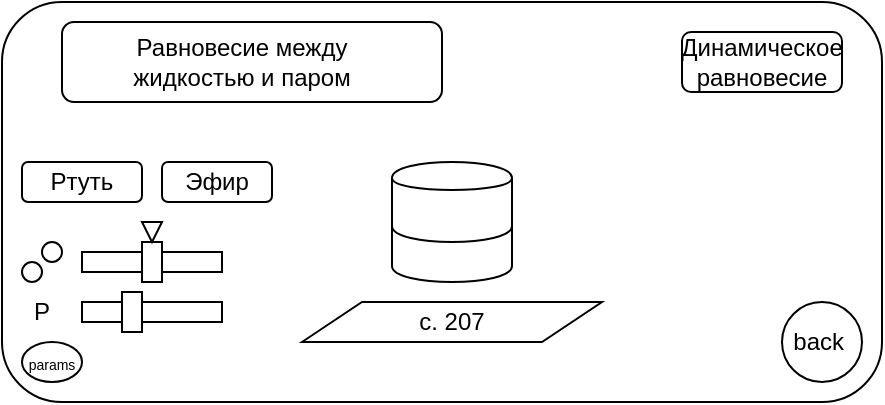 <mxfile version="12.5.5" type="device"><diagram id="Y23kgtRgmIINvj7cVmuu" name="Page-1"><mxGraphModel dx="647" dy="422" grid="1" gridSize="10" guides="1" tooltips="1" connect="1" arrows="1" fold="1" page="1" pageScale="1" pageWidth="827" pageHeight="1169" math="0" shadow="0"><root><mxCell id="0"/><mxCell id="1" parent="0"/><mxCell id="rkhBzStZH87FBzdBqh8_-1" value="" style="rounded=1;whiteSpace=wrap;html=1;" vertex="1" parent="1"><mxGeometry x="120" y="160" width="440" height="200" as="geometry"/></mxCell><mxCell id="rkhBzStZH87FBzdBqh8_-2" value="" style="group" vertex="1" connectable="0" parent="1"><mxGeometry x="150" y="170" width="190" height="40" as="geometry"/></mxCell><mxCell id="rkhBzStZH87FBzdBqh8_-3" value="" style="rounded=1;whiteSpace=wrap;html=1;" vertex="1" parent="rkhBzStZH87FBzdBqh8_-2"><mxGeometry width="190" height="40" as="geometry"/></mxCell><mxCell id="rkhBzStZH87FBzdBqh8_-4" value="Равновесие между жидкостью и паром&lt;span style=&quot;color: rgba(0 , 0 , 0 , 0) ; font-family: monospace ; font-size: 0px ; white-space: nowrap&quot;&gt;%3CmxGraphModel%3E%3Croot%3E%3CmxCell%20id%3D%220%22%2F%3E%3CmxCell%20id%3D%221%22%20parent%3D%220%22%2F%3E%3CmxCell%20id%3D%222%22%20value%3D%22%22%20style%3D%22shape%3Dcylinder%3BwhiteSpace%3Dwrap%3Bhtml%3D1%3BboundedLbl%3D1%3BbackgroundOutline%3D1%3B%22%20vertex%3D%221%22%20parent%3D%221%22%3E%3CmxGeometry%20x%3D%22315%22%20y%3D%22260%22%20width%3D%2260%22%20height%3D%2240%22%20as%3D%22geometry%22%2F%3E%3C%2FmxCell%3E%3CmxCell%20id%3D%223%22%20value%3D%22%22%20style%3D%22shape%3Dcylinder%3BwhiteSpace%3Dwrap%3Bhtml%3D1%3BboundedLbl%3D1%3BbackgroundOutline%3D1%3B%22%20vertex%3D%221%22%20parent%3D%221%22%3E%3CmxGeometry%20x%3D%22315%22%20y%3D%22240%22%20width%3D%2260%22%20height%3D%2240%22%20as%3D%22geometry%22%2F%3E%3C%2FmxCell%3E%3C%2Froot%3E%3C%2FmxGraphModel%3E&lt;/span&gt;" style="text;html=1;strokeColor=none;fillColor=none;align=center;verticalAlign=middle;whiteSpace=wrap;rounded=0;" vertex="1" parent="rkhBzStZH87FBzdBqh8_-2"><mxGeometry x="20" y="10" width="140" height="20" as="geometry"/></mxCell><mxCell id="rkhBzStZH87FBzdBqh8_-5" value="с. 207" style="shape=parallelogram;perimeter=parallelogramPerimeter;whiteSpace=wrap;html=1;" vertex="1" parent="1"><mxGeometry x="270" y="310" width="150" height="20" as="geometry"/></mxCell><mxCell id="rkhBzStZH87FBzdBqh8_-6" value="Динамическое равновесие&lt;span style=&quot;color: rgba(0 , 0 , 0 , 0) ; font-family: monospace ; font-size: 0px ; white-space: nowrap&quot;&gt;%3CmxGraphModel%3E%3Croot%3E%3CmxCell%20id%3D%220%22%2F%3E%3CmxCell%20id%3D%221%22%20parent%3D%220%22%2F%3E%3CmxCell%20id%3D%222%22%20value%3D%22%22%20style%3D%22rounded%3D0%3BwhiteSpace%3Dwrap%3Bhtml%3D1%3BstrokeColor%3D%23000000%3BfillColor%3D%23FFFFFF%3B%22%20vertex%3D%221%22%20parent%3D%221%22%3E%3CmxGeometry%20x%3D%22160%22%20y%3D%22270%22%20width%3D%2270%22%20height%3D%2210%22%20as%3D%22geometry%22%2F%3E%3C%2FmxCell%3E%3CmxCell%20id%3D%223%22%20value%3D%22%22%20style%3D%22rounded%3D0%3BwhiteSpace%3Dwrap%3Bhtml%3D1%3BstrokeColor%3D%23000000%3BfillColor%3D%23FFFFFF%3B%22%20vertex%3D%221%22%20parent%3D%221%22%3E%3CmxGeometry%20x%3D%22210%22%20y%3D%22265%22%20width%3D%2210%22%20height%3D%2220%22%20as%3D%22geometry%22%2F%3E%3C%2FmxCell%3E%3CmxCell%20id%3D%224%22%20value%3D%22P%22%20style%3D%22text%3Bhtml%3D1%3BstrokeColor%3Dnone%3BfillColor%3Dnone%3Balign%3Dcenter%3BverticalAlign%3Dmiddle%3BwhiteSpace%3Dwrap%3Brounded%3D0%3B%22%20vertex%3D%221%22%20parent%3D%221%22%3E%3CmxGeometry%20x%3D%22120%22%20y%3D%22265%22%20width%3D%2240%22%20height%3D%2220%22%20as%3D%22geometry%22%2F%3E%3C%2FmxCell%3E%3CmxCell%20id%3D%225%22%20value%3D%22%22%20style%3D%22rounded%3D0%3BwhiteSpace%3Dwrap%3Bhtml%3D1%3BstrokeColor%3D%23000000%3BfillColor%3D%23FFFFFF%3Balign%3Dcenter%3B%22%20vertex%3D%221%22%20parent%3D%221%22%3E%3CmxGeometry%20x%3D%22235%22%20y%3D%22270%22%20width%3D%2220%22%20height%3D%2210%22%20as%3D%22geometry%22%2F%3E%3C%2FmxCell%3E%3C%2Froot%3E%3C%2FmxGraphModel%3E&lt;/span&gt;&lt;span style=&quot;color: rgba(0 , 0 , 0 , 0) ; font-family: monospace ; font-size: 0px ; white-space: nowrap&quot;&gt;%3CmxGraphModel%3E%3Croot%3E%3CmxCell%20id%3D%220%22%2F%3E%3CmxCell%20id%3D%221%22%20parent%3D%220%22%2F%3E%3CmxCell%20id%3D%222%22%20value%3D%22%22%20style%3D%22rounded%3D0%3BwhiteSpace%3Dwrap%3Bhtml%3D1%3BstrokeColor%3D%23000000%3BfillColor%3D%23FFFFFF%3B%22%20vertex%3D%221%22%20parent%3D%221%22%3E%3CmxGeometry%20x%3D%22160%22%20y%3D%22270%22%20width%3D%2270%22%20height%3D%2210%22%20as%3D%22geometry%22%2F%3E%3C%2FmxCell%3E%3CmxCell%20id%3D%223%22%20value%3D%22%22%20style%3D%22rounded%3D0%3BwhiteSpace%3Dwrap%3Bhtml%3D1%3BstrokeColor%3D%23000000%3BfillColor%3D%23FFFFFF%3B%22%20vertex%3D%221%22%20parent%3D%221%22%3E%3CmxGeometry%20x%3D%22210%22%20y%3D%22265%22%20width%3D%2210%22%20height%3D%2220%22%20as%3D%22geometry%22%2F%3E%3C%2FmxCell%3E%3CmxCell%20id%3D%224%22%20value%3D%22P%22%20style%3D%22text%3Bhtml%3D1%3BstrokeColor%3Dnone%3BfillColor%3Dnone%3Balign%3Dcenter%3BverticalAlign%3Dmiddle%3BwhiteSpace%3Dwrap%3Brounded%3D0%3B%22%20vertex%3D%221%22%20parent%3D%221%22%3E%3CmxGeometry%20x%3D%22120%22%20y%3D%22265%22%20width%3D%2240%22%20height%3D%2220%22%20as%3D%22geometry%22%2F%3E%3C%2FmxCell%3E%3CmxCell%20id%3D%225%22%20value%3D%22%22%20style%3D%22rounded%3D0%3BwhiteSpace%3Dwrap%3Bhtml%3D1%3BstrokeColor%3D%23000000%3BfillColor%3D%23FFFFFF%3Balign%3Dcenter%3B%22%20vertex%3D%221%22%20parent%3D%221%22%3E%3CmxGeometry%20x%3D%22235%22%20y%3D%22270%22%20width%3D%2220%22%20height%3D%2210%22%20as%3D%22geometry%22%2F%3E%3C%2FmxCell%3E%3C%2Froot%3E%3C%2FmxGraphModel%3E&lt;/span&gt;" style="rounded=1;whiteSpace=wrap;html=1;" vertex="1" parent="1"><mxGeometry x="460" y="175" width="80" height="30" as="geometry"/></mxCell><mxCell id="rkhBzStZH87FBzdBqh8_-8" value="&lt;font style=&quot;font-size: 7px&quot;&gt;params&lt;/font&gt;" style="ellipse;whiteSpace=wrap;html=1;" vertex="1" parent="1"><mxGeometry x="130" y="330" width="30" height="20" as="geometry"/></mxCell><mxCell id="rkhBzStZH87FBzdBqh8_-9" value="back&amp;nbsp;" style="ellipse;whiteSpace=wrap;html=1;" vertex="1" parent="1"><mxGeometry x="510" y="310" width="40" height="40" as="geometry"/></mxCell><mxCell id="rkhBzStZH87FBzdBqh8_-11" value="" style="shape=cylinder;whiteSpace=wrap;html=1;boundedLbl=1;backgroundOutline=1;" vertex="1" parent="1"><mxGeometry x="315" y="260" width="60" height="40" as="geometry"/></mxCell><mxCell id="rkhBzStZH87FBzdBqh8_-12" value="" style="shape=cylinder;whiteSpace=wrap;html=1;boundedLbl=1;backgroundOutline=1;" vertex="1" parent="1"><mxGeometry x="315" y="240" width="60" height="40" as="geometry"/></mxCell><mxCell id="rkhBzStZH87FBzdBqh8_-23" value="" style="rounded=0;whiteSpace=wrap;html=1;strokeColor=#000000;fillColor=#FFFFFF;" vertex="1" parent="1"><mxGeometry x="160" y="310" width="70" height="10" as="geometry"/></mxCell><mxCell id="rkhBzStZH87FBzdBqh8_-27" value="" style="rounded=0;whiteSpace=wrap;html=1;strokeColor=#000000;fillColor=#FFFFFF;" vertex="1" parent="1"><mxGeometry x="180" y="305" width="10" height="20" as="geometry"/></mxCell><mxCell id="rkhBzStZH87FBzdBqh8_-28" value="P" style="text;html=1;strokeColor=none;fillColor=none;align=center;verticalAlign=middle;whiteSpace=wrap;rounded=0;" vertex="1" parent="1"><mxGeometry x="120" y="305" width="40" height="20" as="geometry"/></mxCell><mxCell id="rkhBzStZH87FBzdBqh8_-31" value="" style="rounded=0;whiteSpace=wrap;html=1;strokeColor=#000000;fillColor=#FFFFFF;" vertex="1" parent="1"><mxGeometry x="160" y="285" width="70" height="10" as="geometry"/></mxCell><mxCell id="rkhBzStZH87FBzdBqh8_-32" value="" style="rounded=0;whiteSpace=wrap;html=1;strokeColor=#000000;fillColor=#FFFFFF;" vertex="1" parent="1"><mxGeometry x="190" y="280" width="10" height="20" as="geometry"/></mxCell><mxCell id="rkhBzStZH87FBzdBqh8_-34" value="" style="ellipse;whiteSpace=wrap;html=1;aspect=fixed;" vertex="1" parent="1"><mxGeometry x="130" y="290" width="10" height="10" as="geometry"/></mxCell><mxCell id="rkhBzStZH87FBzdBqh8_-35" value="" style="ellipse;whiteSpace=wrap;html=1;aspect=fixed;" vertex="1" parent="1"><mxGeometry x="140" y="280" width="10" height="10" as="geometry"/></mxCell><mxCell id="rkhBzStZH87FBzdBqh8_-48" value="" style="triangle;whiteSpace=wrap;html=1;rotation=90;" vertex="1" parent="1"><mxGeometry x="190" y="270" width="10" height="10" as="geometry"/></mxCell><mxCell id="rkhBzStZH87FBzdBqh8_-49" value="Ртуть" style="rounded=1;whiteSpace=wrap;html=1;strokeColor=#000000;fillColor=#FFFFFF;" vertex="1" parent="1"><mxGeometry x="130" y="240" width="60" height="20" as="geometry"/></mxCell><mxCell id="rkhBzStZH87FBzdBqh8_-50" value="Эфир" style="rounded=1;whiteSpace=wrap;html=1;strokeColor=#000000;fillColor=#FFFFFF;" vertex="1" parent="1"><mxGeometry x="200" y="240" width="55" height="20" as="geometry"/></mxCell></root></mxGraphModel></diagram></mxfile>
